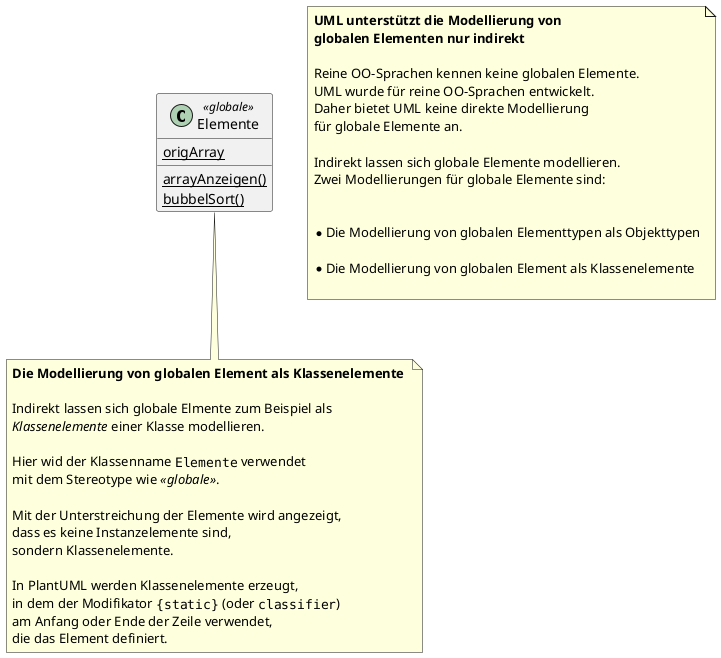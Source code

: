 @startuml

class Elemente <<globale>> {
    {static} origArray
    {static} arrayAnzeigen()
    {static} bubbelSort()
}

note  as explainModelingOfGlobalElements
<b>UML unterstützt die Modellierung von </b>
<b>globalen Elementen nur indirekt</b>

Reine OO-Sprachen kennen keine globalen Elemente.
UML wurde für reine OO-Sprachen entwickelt.
Daher bietet UML keine direkte Modellierung
für globale Elemente an.

Indirekt lassen sich globale Elemente modellieren.
Zwei Modellierungen für globale Elemente sind:


* Die Modellierung von globalen Elementtypen als Objekttypen

* Die Modellierung von globalen Element als Klassenelemente

end note



note as explainModelingAsStaticClassMembers
<b>Die Modellierung von globalen Element als Klassenelemente </b>

Indirekt lassen sich globale Elmente zum Beispiel als
<i>Klassenelemente</i> einer Klasse modellieren.

Hier wid der Klassenname ""Elemente"" verwendet
mit dem Stereotype wie <i><<globale>></i>.

Mit der Unterstreichung der Elemente wird angezeigt,
dass es keine Instanzelemente sind,
sondern Klassenelemente.

In PlantUML werden Klassenelemente erzeugt,
in dem der Modifikator ""{static}"" (oder ""classifier"")
am Anfang oder Ende der Zeile verwendet,
die das Element definiert.
end note

Elemente .. explainModelingAsStaticClassMembers
@enduml
